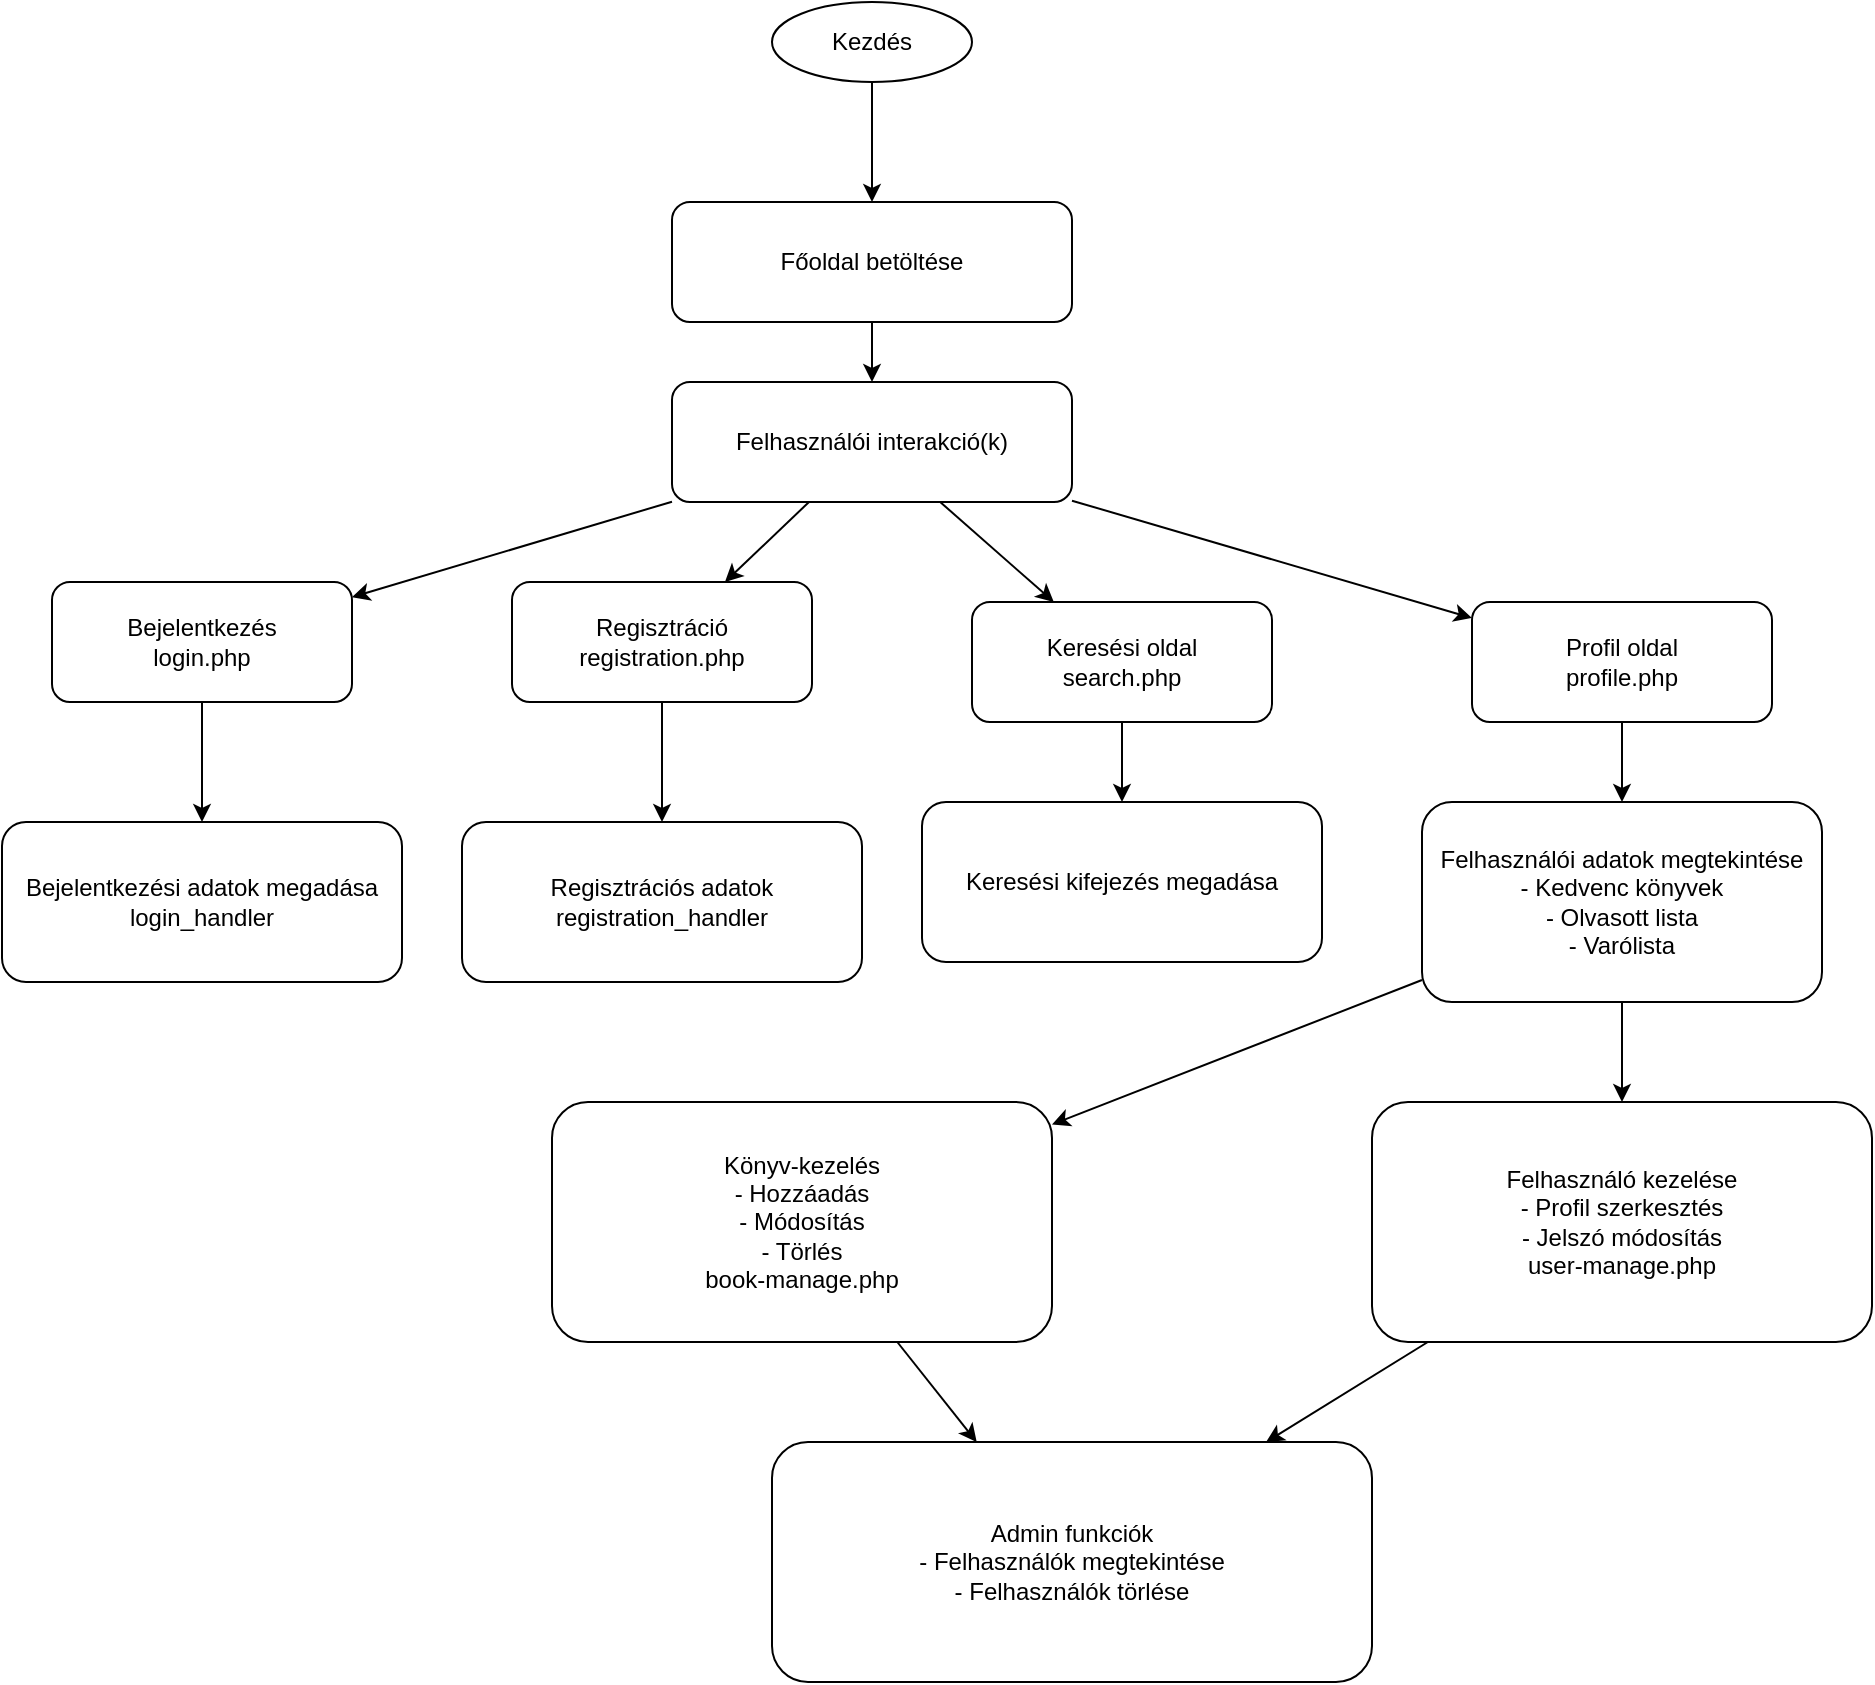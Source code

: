<mxfile version="24.7.8">
  <diagram id="Kd7NgREUNtFxFwiCFawy" name="Page-1">
    <mxGraphModel dx="2029" dy="1174" grid="1" gridSize="10" guides="1" tooltips="1" connect="1" arrows="1" fold="1" page="1" pageScale="1" pageWidth="850" pageHeight="1100" math="0" shadow="0">
      <root>
        <mxCell id="0" />
        <mxCell id="1" parent="0" />
        <mxCell id="start" value="Kezdés" style="ellipse;whiteSpace=wrap;html=1;" parent="1" vertex="1">
          <mxGeometry x="460" y="50" width="100" height="40" as="geometry" />
        </mxCell>
        <mxCell id="mainPage" value="Főoldal betöltése" style="rounded=1;whiteSpace=wrap;html=1;" parent="1" vertex="1">
          <mxGeometry x="410" y="150" width="200" height="60" as="geometry" />
        </mxCell>
        <mxCell id="interaction" value="Felhasználói interakció(k)" style="rounded=1;whiteSpace=wrap;html=1;" parent="1" vertex="1">
          <mxGeometry x="410" y="240" width="200" height="60" as="geometry" />
        </mxCell>
        <mxCell id="login" value="Bejelentkezés&lt;br&gt;&lt;div&gt;login.php&lt;/div&gt;" style="rounded=1;whiteSpace=wrap;html=1;" parent="1" vertex="1">
          <mxGeometry x="100" y="340" width="150" height="60" as="geometry" />
        </mxCell>
        <mxCell id="register" value="Regisztráció&#xa;registration.php" style="rounded=1;whiteSpace=wrap;html=1;" parent="1" vertex="1">
          <mxGeometry x="330" y="340" width="150" height="60" as="geometry" />
        </mxCell>
        <mxCell id="search" value="Keresési oldal&#xa;search.php" style="rounded=1;whiteSpace=wrap;html=1;" parent="1" vertex="1">
          <mxGeometry x="560" y="350" width="150" height="60" as="geometry" />
        </mxCell>
        <mxCell id="profile" value="Profil oldal&#xa;profile.php" style="rounded=1;whiteSpace=wrap;html=1;" parent="1" vertex="1">
          <mxGeometry x="810" y="350" width="150" height="60" as="geometry" />
        </mxCell>
        <mxCell id="loginDetails" value="Bejelentkezési adatok megadása&lt;br&gt;login_handler" style="rounded=1;whiteSpace=wrap;html=1;" parent="1" vertex="1">
          <mxGeometry x="75" y="460" width="200" height="80" as="geometry" />
        </mxCell>
        <mxCell id="registerDetails" value="Regisztrációs adatok&lt;br&gt;registration_handler" style="rounded=1;whiteSpace=wrap;html=1;" parent="1" vertex="1">
          <mxGeometry x="305" y="460" width="200" height="80" as="geometry" />
        </mxCell>
        <mxCell id="searchKeyword" value="Keresési kifejezés megadása" style="rounded=1;whiteSpace=wrap;html=1;" parent="1" vertex="1">
          <mxGeometry x="535" y="450" width="200" height="80" as="geometry" />
        </mxCell>
        <mxCell id="userActions" value="Felhasználói adatok megtekintése&lt;br&gt;- Kedvenc könyvek&lt;br&gt;- Olvasott lista&lt;br&gt;- Varólista" style="rounded=1;whiteSpace=wrap;html=1;" parent="1" vertex="1">
          <mxGeometry x="785" y="450" width="200" height="100" as="geometry" />
        </mxCell>
        <mxCell id="bookManagement" value="Könyv-kezelés&lt;br&gt;- Hozzáadás&lt;br&gt;- Módosítás&lt;br&gt;- Törlés&lt;br&gt;book-manage.php" style="rounded=1;whiteSpace=wrap;html=1;" parent="1" vertex="1">
          <mxGeometry x="350" y="600" width="250" height="120" as="geometry" />
        </mxCell>
        <mxCell id="userManagement" value="Felhasználó kezelése&#xa;- Profil szerkesztés&#xa;- Jelszó módosítás&#xa;user-manage.php" style="rounded=1;whiteSpace=wrap;html=1;" parent="1" vertex="1">
          <mxGeometry x="760" y="600" width="250" height="120" as="geometry" />
        </mxCell>
        <mxCell id="admin" value="Admin funkciók&lt;br&gt;- Felhasználók megtekintése&lt;br&gt;- Felhasználók törlése" style="rounded=1;whiteSpace=wrap;html=1;" parent="1" vertex="1">
          <mxGeometry x="460" y="770" width="300" height="120" as="geometry" />
        </mxCell>
        <mxCell id="e1" parent="1" source="start" target="mainPage" edge="1">
          <mxGeometry relative="1" as="geometry" />
        </mxCell>
        <mxCell id="e2" parent="1" source="mainPage" target="interaction" edge="1">
          <mxGeometry relative="1" as="geometry" />
        </mxCell>
        <mxCell id="e3" parent="1" source="interaction" target="login" edge="1">
          <mxGeometry relative="1" as="geometry" />
        </mxCell>
        <mxCell id="e4" parent="1" source="interaction" target="register" edge="1">
          <mxGeometry relative="1" as="geometry" />
        </mxCell>
        <mxCell id="e5" parent="1" source="interaction" target="search" edge="1">
          <mxGeometry relative="1" as="geometry" />
        </mxCell>
        <mxCell id="e6" parent="1" source="interaction" target="profile" edge="1">
          <mxGeometry relative="1" as="geometry" />
        </mxCell>
        <mxCell id="e7" parent="1" source="login" target="loginDetails" edge="1">
          <mxGeometry relative="1" as="geometry" />
        </mxCell>
        <mxCell id="e8" parent="1" source="register" target="registerDetails" edge="1">
          <mxGeometry relative="1" as="geometry" />
        </mxCell>
        <mxCell id="e9" parent="1" source="search" target="searchKeyword" edge="1">
          <mxGeometry relative="1" as="geometry" />
        </mxCell>
        <mxCell id="e10" parent="1" source="profile" target="userActions" edge="1">
          <mxGeometry relative="1" as="geometry" />
        </mxCell>
        <mxCell id="e11" parent="1" source="userActions" target="bookManagement" edge="1">
          <mxGeometry relative="1" as="geometry" />
        </mxCell>
        <mxCell id="e12" parent="1" source="userActions" target="userManagement" edge="1">
          <mxGeometry relative="1" as="geometry" />
        </mxCell>
        <mxCell id="e13" parent="1" source="userManagement" target="admin" edge="1">
          <mxGeometry relative="1" as="geometry" />
        </mxCell>
        <mxCell id="e14" parent="1" source="bookManagement" target="admin" edge="1">
          <mxGeometry relative="1" as="geometry" />
        </mxCell>
      </root>
    </mxGraphModel>
  </diagram>
</mxfile>
